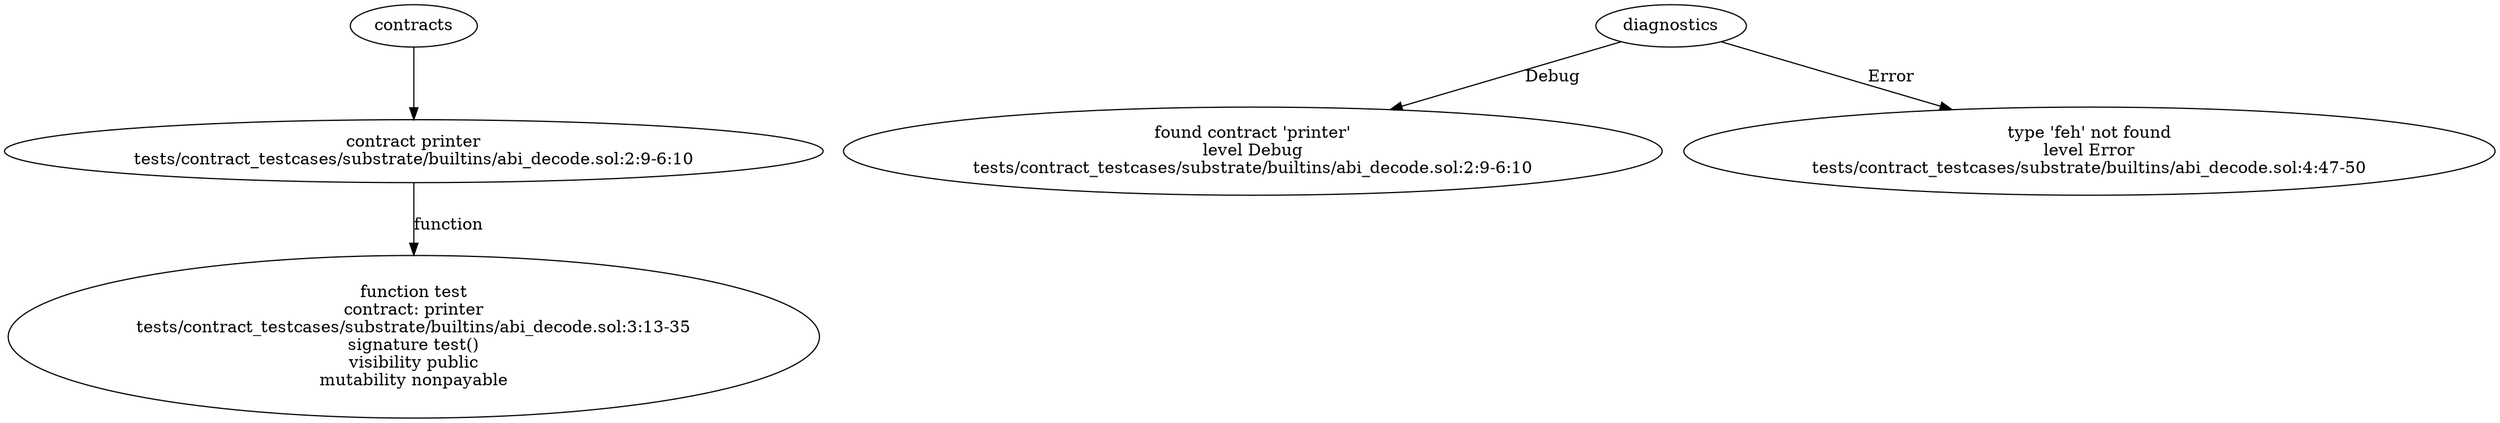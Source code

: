 strict digraph "tests/contract_testcases/substrate/builtins/abi_decode.sol" {
	contract [label="contract printer\ntests/contract_testcases/substrate/builtins/abi_decode.sol:2:9-6:10"]
	test [label="function test\ncontract: printer\ntests/contract_testcases/substrate/builtins/abi_decode.sol:3:13-35\nsignature test()\nvisibility public\nmutability nonpayable"]
	diagnostic [label="found contract 'printer'\nlevel Debug\ntests/contract_testcases/substrate/builtins/abi_decode.sol:2:9-6:10"]
	diagnostic_5 [label="type 'feh' not found\nlevel Error\ntests/contract_testcases/substrate/builtins/abi_decode.sol:4:47-50"]
	contracts -> contract
	contract -> test [label="function"]
	diagnostics -> diagnostic [label="Debug"]
	diagnostics -> diagnostic_5 [label="Error"]
}
